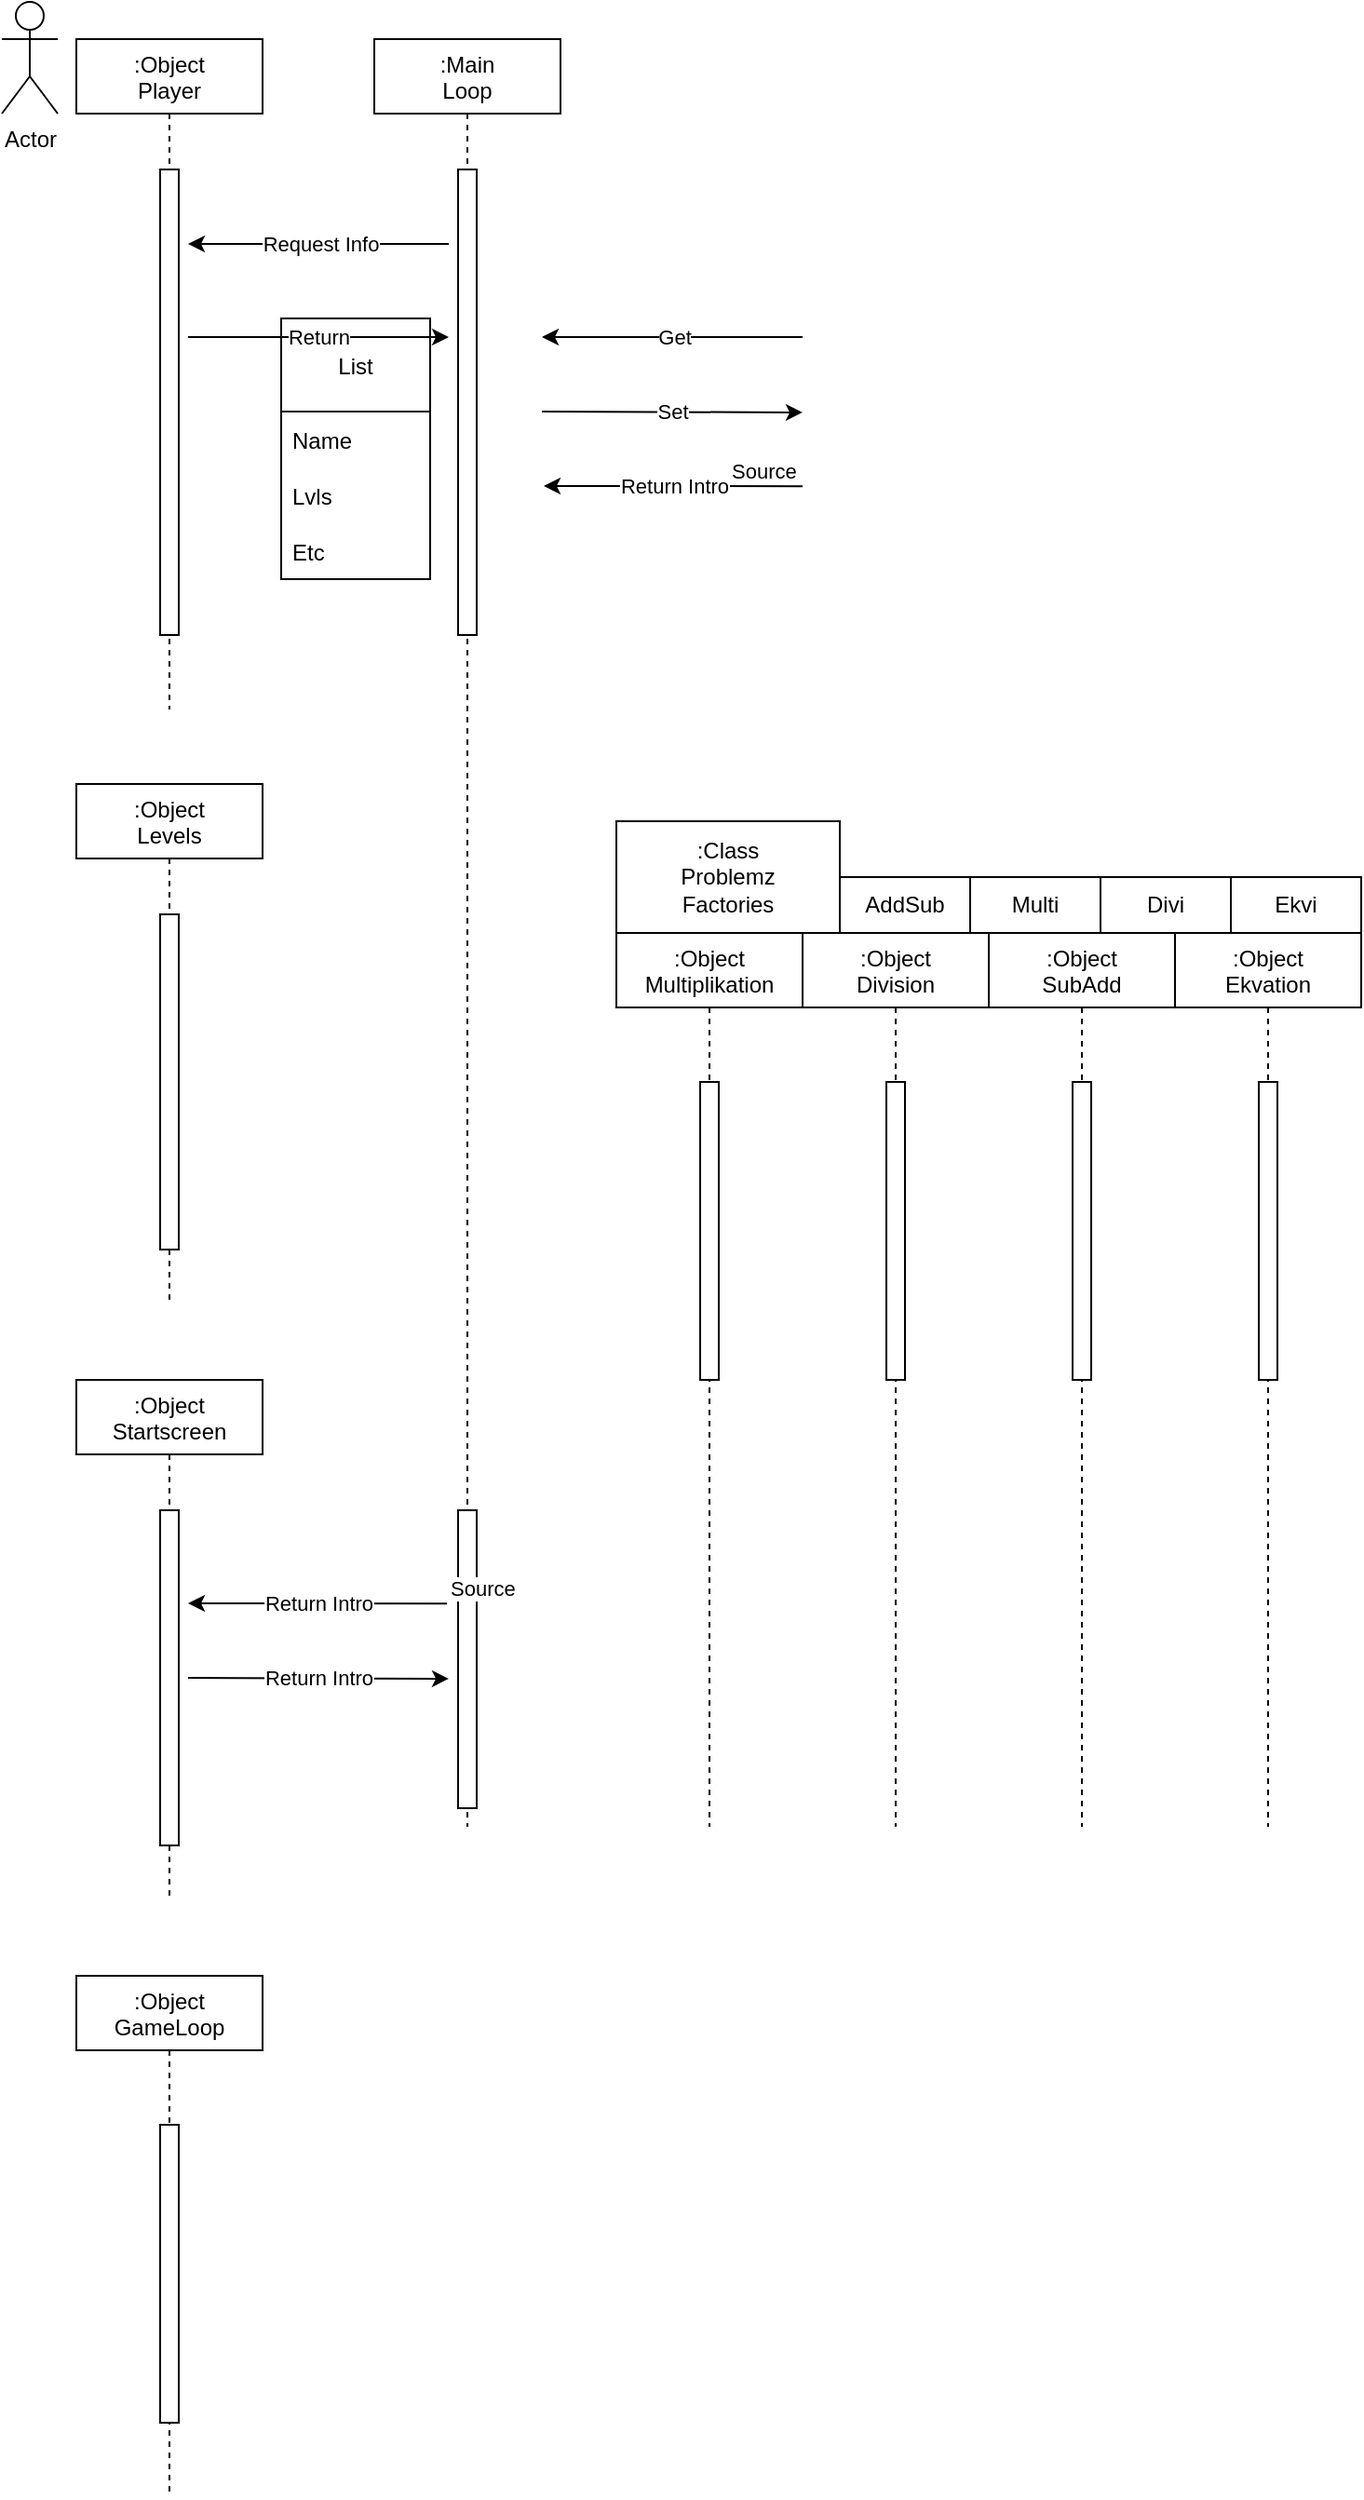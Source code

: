 <mxfile>
    <diagram id="kgpKYQtTHZ0yAKxKKP6v" name="Page-1">
        <mxGraphModel dx="650" dy="478" grid="1" gridSize="10" guides="1" tooltips="1" connect="1" arrows="1" fold="1" page="1" pageScale="1" pageWidth="3300" pageHeight="4681" math="0" shadow="0">
            <root>
                <mxCell id="0"/>
                <mxCell id="1" parent="0"/>
                <mxCell id="3nuBFxr9cyL0pnOWT2aG-1" value=":Object&#10;Player" style="shape=umlLifeline;perimeter=lifelinePerimeter;container=0;collapsible=0;recursiveResize=0;rounded=0;shadow=0;strokeWidth=1;" parent="1" vertex="1">
                    <mxGeometry x="80" y="60" width="100" height="360" as="geometry"/>
                </mxCell>
                <mxCell id="3nuBFxr9cyL0pnOWT2aG-5" value=":Object&#10;Startscreen" style="shape=umlLifeline;perimeter=lifelinePerimeter;container=1;collapsible=0;recursiveResize=0;rounded=0;shadow=0;strokeWidth=1;" parent="1" vertex="1">
                    <mxGeometry x="80" y="780" width="100" height="280" as="geometry"/>
                </mxCell>
                <mxCell id="3nuBFxr9cyL0pnOWT2aG-6" value="" style="points=[];perimeter=orthogonalPerimeter;rounded=0;shadow=0;strokeWidth=1;" parent="3nuBFxr9cyL0pnOWT2aG-5" vertex="1">
                    <mxGeometry x="45" y="70" width="10" height="180" as="geometry"/>
                </mxCell>
                <mxCell id="EycxZSTwfMmpZiWEvpWu-1" value=":Object&#10;GameLoop" style="shape=umlLifeline;perimeter=lifelinePerimeter;container=1;collapsible=0;recursiveResize=0;rounded=0;shadow=0;strokeWidth=1;" parent="1" vertex="1">
                    <mxGeometry x="80" y="1100" width="100" height="280" as="geometry"/>
                </mxCell>
                <mxCell id="EycxZSTwfMmpZiWEvpWu-2" value="" style="points=[];perimeter=orthogonalPerimeter;rounded=0;shadow=0;strokeWidth=1;" parent="EycxZSTwfMmpZiWEvpWu-1" vertex="1">
                    <mxGeometry x="45" y="80" width="10" height="160" as="geometry"/>
                </mxCell>
                <mxCell id="EycxZSTwfMmpZiWEvpWu-3" value=":Object&#10;Multiplikation" style="shape=umlLifeline;perimeter=lifelinePerimeter;container=1;collapsible=0;recursiveResize=0;rounded=0;shadow=0;strokeWidth=1;" parent="1" vertex="1">
                    <mxGeometry x="370" y="540" width="100" height="480" as="geometry"/>
                </mxCell>
                <mxCell id="EycxZSTwfMmpZiWEvpWu-4" value="" style="points=[];perimeter=orthogonalPerimeter;rounded=0;shadow=0;strokeWidth=1;" parent="EycxZSTwfMmpZiWEvpWu-3" vertex="1">
                    <mxGeometry x="45" y="80" width="10" height="160" as="geometry"/>
                </mxCell>
                <mxCell id="EycxZSTwfMmpZiWEvpWu-9" value=":Class&lt;br style=&quot;padding: 0px ; margin: 0px&quot;&gt;Problemz&lt;br style=&quot;padding: 0px ; margin: 0px&quot;&gt;Factories" style="rounded=0;whiteSpace=wrap;html=1;" parent="1" vertex="1">
                    <mxGeometry x="370" y="480" width="120" height="60" as="geometry"/>
                </mxCell>
                <mxCell id="EycxZSTwfMmpZiWEvpWu-10" value=":Object&#10;Division" style="shape=umlLifeline;perimeter=lifelinePerimeter;container=1;collapsible=0;recursiveResize=0;rounded=0;shadow=0;strokeWidth=1;" parent="1" vertex="1">
                    <mxGeometry x="470" y="540" width="100" height="480" as="geometry"/>
                </mxCell>
                <mxCell id="EycxZSTwfMmpZiWEvpWu-11" value="" style="points=[];perimeter=orthogonalPerimeter;rounded=0;shadow=0;strokeWidth=1;" parent="EycxZSTwfMmpZiWEvpWu-10" vertex="1">
                    <mxGeometry x="45" y="80" width="10" height="160" as="geometry"/>
                </mxCell>
                <mxCell id="EycxZSTwfMmpZiWEvpWu-12" value=":Object&#10;SubAdd" style="shape=umlLifeline;perimeter=lifelinePerimeter;container=1;collapsible=0;recursiveResize=0;rounded=0;shadow=0;strokeWidth=1;" parent="1" vertex="1">
                    <mxGeometry x="570" y="540" width="100" height="480" as="geometry"/>
                </mxCell>
                <mxCell id="EycxZSTwfMmpZiWEvpWu-13" value="" style="points=[];perimeter=orthogonalPerimeter;rounded=0;shadow=0;strokeWidth=1;" parent="EycxZSTwfMmpZiWEvpWu-12" vertex="1">
                    <mxGeometry x="45" y="80" width="10" height="160" as="geometry"/>
                </mxCell>
                <mxCell id="EycxZSTwfMmpZiWEvpWu-14" value=":Object&#10;Ekvation" style="shape=umlLifeline;perimeter=lifelinePerimeter;container=1;collapsible=0;recursiveResize=0;rounded=0;shadow=0;strokeWidth=1;" parent="1" vertex="1">
                    <mxGeometry x="670" y="540" width="100" height="480" as="geometry"/>
                </mxCell>
                <mxCell id="EycxZSTwfMmpZiWEvpWu-15" value="" style="points=[];perimeter=orthogonalPerimeter;rounded=0;shadow=0;strokeWidth=1;" parent="EycxZSTwfMmpZiWEvpWu-14" vertex="1">
                    <mxGeometry x="45" y="80" width="10" height="160" as="geometry"/>
                </mxCell>
                <mxCell id="fRN0QFOcR2f6WoaFnRx7-1" value=":Main&#10;Loop" style="shape=umlLifeline;perimeter=lifelinePerimeter;container=0;collapsible=0;recursiveResize=0;rounded=0;shadow=0;strokeWidth=1;" parent="1" vertex="1">
                    <mxGeometry x="240" y="60" width="100" height="960" as="geometry"/>
                </mxCell>
                <mxCell id="fRN0QFOcR2f6WoaFnRx7-17" value="Return Intro" style="endArrow=classic;html=1;rounded=0;exitX=0;exitY=0.313;exitDx=0;exitDy=0;exitPerimeter=0;" parent="1" edge="1">
                    <mxGeometry x="-0.007" relative="1" as="geometry">
                        <mxPoint x="470" y="300.08" as="sourcePoint"/>
                        <mxPoint x="331" y="300" as="targetPoint"/>
                        <Array as="points">
                            <mxPoint x="365" y="300"/>
                        </Array>
                        <mxPoint as="offset"/>
                    </mxGeometry>
                </mxCell>
                <mxCell id="fRN0QFOcR2f6WoaFnRx7-18" value="Source" style="edgeLabel;resizable=0;html=1;align=left;verticalAlign=bottom;" parent="fRN0QFOcR2f6WoaFnRx7-17" connectable="0" vertex="1">
                    <mxGeometry x="-1" relative="1" as="geometry">
                        <mxPoint x="-40" as="offset"/>
                    </mxGeometry>
                </mxCell>
                <mxCell id="fRN0QFOcR2f6WoaFnRx7-21" value="Set" style="endArrow=classic;html=1;rounded=0;entryX=0.1;entryY=0.253;entryDx=0;entryDy=0;entryPerimeter=0;" parent="1" edge="1">
                    <mxGeometry relative="1" as="geometry">
                        <mxPoint x="330" y="260" as="sourcePoint"/>
                        <mxPoint x="470" y="260.48" as="targetPoint"/>
                        <mxPoint as="offset"/>
                    </mxGeometry>
                </mxCell>
                <mxCell id="3nuBFxr9cyL0pnOWT2aG-2" value="" style="points=[];perimeter=orthogonalPerimeter;rounded=0;shadow=0;strokeWidth=1;" parent="1" vertex="1">
                    <mxGeometry x="125" y="130" width="10" height="250" as="geometry"/>
                </mxCell>
                <mxCell id="71bdDlgEzA0VGXFDS2K_-2" value="Actor" style="shape=umlActor;verticalLabelPosition=bottom;verticalAlign=top;html=1;outlineConnect=0;" parent="1" vertex="1">
                    <mxGeometry x="40" y="40" width="30" height="60" as="geometry"/>
                </mxCell>
                <mxCell id="71bdDlgEzA0VGXFDS2K_-3" value=":Object&#10;Levels" style="shape=umlLifeline;perimeter=lifelinePerimeter;container=0;collapsible=0;recursiveResize=0;rounded=0;shadow=0;strokeWidth=1;" parent="1" vertex="1">
                    <mxGeometry x="80" y="460" width="100" height="280" as="geometry"/>
                </mxCell>
                <mxCell id="71bdDlgEzA0VGXFDS2K_-4" value="" style="points=[];perimeter=orthogonalPerimeter;rounded=0;shadow=0;strokeWidth=1;" parent="1" vertex="1">
                    <mxGeometry x="125" y="530" width="10" height="180" as="geometry"/>
                </mxCell>
                <mxCell id="4" value="AddSub" style="rounded=0;whiteSpace=wrap;html=1;" parent="1" vertex="1">
                    <mxGeometry x="490" y="510" width="70" height="30" as="geometry"/>
                </mxCell>
                <mxCell id="8" value="Multi" style="rounded=0;whiteSpace=wrap;html=1;" parent="1" vertex="1">
                    <mxGeometry x="560" y="510" width="70" height="30" as="geometry"/>
                </mxCell>
                <mxCell id="9" value="Divi" style="rounded=0;whiteSpace=wrap;html=1;" parent="1" vertex="1">
                    <mxGeometry x="630" y="510" width="70" height="30" as="geometry"/>
                </mxCell>
                <mxCell id="10" value="Ekvi" style="rounded=0;whiteSpace=wrap;html=1;" parent="1" vertex="1">
                    <mxGeometry x="700" y="510" width="70" height="30" as="geometry"/>
                </mxCell>
                <mxCell id="fRN0QFOcR2f6WoaFnRx7-29" value="List" style="swimlane;fontStyle=0;childLayout=stackLayout;horizontal=1;startSize=50;horizontalStack=0;resizeParent=1;resizeParentMax=0;resizeLast=0;collapsible=1;marginBottom=0;" parent="1" vertex="1">
                    <mxGeometry x="190" y="210" width="80" height="140" as="geometry"/>
                </mxCell>
                <mxCell id="fRN0QFOcR2f6WoaFnRx7-30" value="Name" style="text;strokeColor=none;fillColor=none;align=left;verticalAlign=middle;spacingLeft=4;spacingRight=4;overflow=hidden;points=[[0,0.5],[1,0.5]];portConstraint=eastwest;rotatable=0;" parent="fRN0QFOcR2f6WoaFnRx7-29" vertex="1">
                    <mxGeometry y="50" width="80" height="30" as="geometry"/>
                </mxCell>
                <mxCell id="fRN0QFOcR2f6WoaFnRx7-31" value="Lvls" style="text;strokeColor=none;fillColor=none;align=left;verticalAlign=middle;spacingLeft=4;spacingRight=4;overflow=hidden;points=[[0,0.5],[1,0.5]];portConstraint=eastwest;rotatable=0;" parent="fRN0QFOcR2f6WoaFnRx7-29" vertex="1">
                    <mxGeometry y="80" width="80" height="30" as="geometry"/>
                </mxCell>
                <mxCell id="fRN0QFOcR2f6WoaFnRx7-32" value="Etc" style="text;strokeColor=none;fillColor=none;align=left;verticalAlign=middle;spacingLeft=4;spacingRight=4;overflow=hidden;points=[[0,0.5],[1,0.5]];portConstraint=eastwest;rotatable=0;" parent="fRN0QFOcR2f6WoaFnRx7-29" vertex="1">
                    <mxGeometry y="110" width="80" height="30" as="geometry"/>
                </mxCell>
                <mxCell id="fRN0QFOcR2f6WoaFnRx7-24" value="Return" style="endArrow=classic;html=1;rounded=0;" parent="1" edge="1">
                    <mxGeometry relative="1" as="geometry">
                        <mxPoint x="140" y="220" as="sourcePoint"/>
                        <mxPoint x="280" y="220" as="targetPoint"/>
                        <mxPoint as="offset"/>
                    </mxGeometry>
                </mxCell>
                <mxCell id="fRN0QFOcR2f6WoaFnRx7-2" value="" style="points=[];perimeter=orthogonalPerimeter;rounded=0;shadow=0;strokeWidth=1;" parent="1" vertex="1">
                    <mxGeometry x="285" y="850" width="10" height="160" as="geometry"/>
                </mxCell>
                <mxCell id="fRN0QFOcR2f6WoaFnRx7-16" value="" style="points=[];perimeter=orthogonalPerimeter;rounded=0;shadow=0;strokeWidth=1;" parent="1" vertex="1">
                    <mxGeometry x="285" y="130" width="10" height="250" as="geometry"/>
                </mxCell>
                <mxCell id="fRN0QFOcR2f6WoaFnRx7-22" value="Request Info" style="endArrow=classic;html=1;rounded=0;" parent="1" edge="1">
                    <mxGeometry x="-0.007" relative="1" as="geometry">
                        <mxPoint x="280" y="170" as="sourcePoint"/>
                        <mxPoint x="140" y="170" as="targetPoint"/>
                        <Array as="points">
                            <mxPoint x="206" y="170"/>
                            <mxPoint x="180" y="170"/>
                        </Array>
                        <mxPoint as="offset"/>
                    </mxGeometry>
                </mxCell>
                <mxCell id="fRN0QFOcR2f6WoaFnRx7-19" value="Get" style="endArrow=classic;html=1;rounded=0;" parent="1" edge="1">
                    <mxGeometry x="-0.007" relative="1" as="geometry">
                        <mxPoint x="470" y="220" as="sourcePoint"/>
                        <mxPoint x="330" y="220" as="targetPoint"/>
                        <Array as="points">
                            <mxPoint x="396" y="220"/>
                            <mxPoint x="370" y="220"/>
                        </Array>
                        <mxPoint as="offset"/>
                    </mxGeometry>
                </mxCell>
                <mxCell id="fRN0QFOcR2f6WoaFnRx7-10" value="Return Intro" style="endArrow=classic;html=1;rounded=0;exitX=0;exitY=0.313;exitDx=0;exitDy=0;exitPerimeter=0;" parent="1" edge="1">
                    <mxGeometry relative="1" as="geometry">
                        <mxPoint x="279" y="900.08" as="sourcePoint"/>
                        <mxPoint x="140" y="900" as="targetPoint"/>
                        <Array as="points">
                            <mxPoint x="174" y="900"/>
                        </Array>
                    </mxGeometry>
                </mxCell>
                <mxCell id="fRN0QFOcR2f6WoaFnRx7-11" value="Source" style="edgeLabel;resizable=0;html=1;align=left;verticalAlign=bottom;" parent="fRN0QFOcR2f6WoaFnRx7-10" connectable="0" vertex="1">
                    <mxGeometry x="-1" relative="1" as="geometry"/>
                </mxCell>
                <mxCell id="fRN0QFOcR2f6WoaFnRx7-6" value="Return Intro" style="endArrow=classic;html=1;rounded=0;entryX=0.1;entryY=0.253;entryDx=0;entryDy=0;entryPerimeter=0;" parent="1" edge="1">
                    <mxGeometry relative="1" as="geometry">
                        <mxPoint x="140" y="940" as="sourcePoint"/>
                        <mxPoint x="280" y="940.48" as="targetPoint"/>
                    </mxGeometry>
                </mxCell>
            </root>
        </mxGraphModel>
    </diagram>
</mxfile>